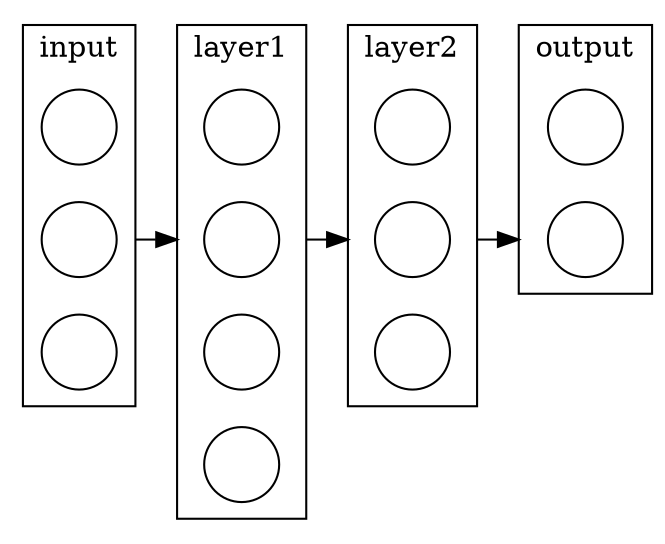 digraph {
    rankdir=LR;
    compound=true;
	subgraph cluster_layer0 {
		label=input; labeljust=r; labelloc=t;
        rank=same;
        x1 [shape=circle, label=""];
        x2 [shape=circle, label=""];
        x3 [shape=circle, label=""];
    }
	subgraph cluster_layer1 {
		label=layer1; labeljust=r; labelloc=t;
        rank=same;
        y1 [shape=circle, label=""];
        y2 [shape=circle, label=""];
        y3 [shape=circle, label=""];
        y4 [shape=circle, label=""];
    }
	subgraph cluster_layer2 {
		label=layer2; labeljust=r; labelloc=t;
        rank=same;
        z1 [shape=circle, label=""];
        z2 [shape=circle, label=""];
        z3 [shape=circle, label=""];
    }
	subgraph cluster_layer3 {
        label=output;
        w1 [shape=circle, label=""];
        w2 [shape=circle, label=""];
    }
    x2 -> y2 [ltail=cluster_layer0, lhead=cluster_layer1];
    y2 -> z2 [ltail=cluster_layer1, lhead=cluster_layer2];
    z2 -> w2 [ltail=cluster_layer2, lhead=cluster_layer3];
}
